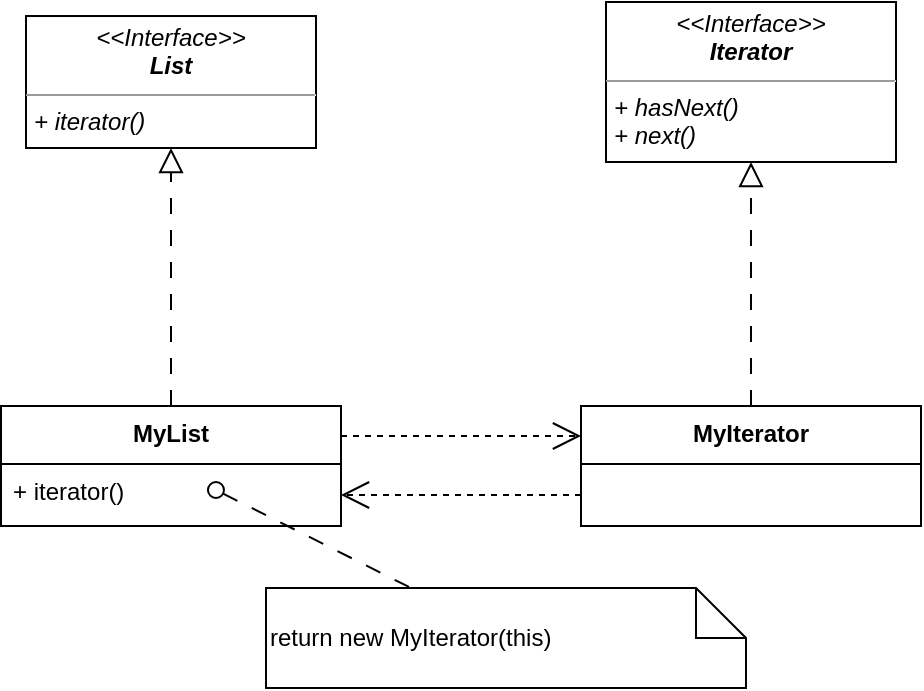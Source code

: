 <mxfile version="21.1.9" type="device">
  <diagram name="第 1 页" id="V1W0sLbI2GgZeyCbVdQ1">
    <mxGraphModel dx="1194" dy="682" grid="1" gridSize="10" guides="1" tooltips="1" connect="1" arrows="1" fold="1" page="1" pageScale="1" pageWidth="827" pageHeight="1169" math="0" shadow="0">
      <root>
        <mxCell id="0" />
        <mxCell id="1" parent="0" />
        <mxCell id="WFYV-QFJoavZbaiG5XtV-6" value="MyList" style="swimlane;fontStyle=1;align=center;verticalAlign=top;childLayout=stackLayout;horizontal=1;startSize=29;horizontalStack=0;resizeParent=1;resizeParentMax=0;resizeLast=0;collapsible=1;marginBottom=0;" parent="1" vertex="1">
          <mxGeometry x="227.5" y="379" width="170" height="60" as="geometry" />
        </mxCell>
        <mxCell id="WFYV-QFJoavZbaiG5XtV-7" value="+ iterator()" style="text;strokeColor=none;fillColor=none;align=left;verticalAlign=top;spacingLeft=4;spacingRight=4;overflow=hidden;rotatable=0;points=[[0,0.5],[1,0.5]];portConstraint=eastwest;fontStyle=0" parent="WFYV-QFJoavZbaiG5XtV-6" vertex="1">
          <mxGeometry y="29" width="170" height="31" as="geometry" />
        </mxCell>
        <mxCell id="WFYV-QFJoavZbaiG5XtV-9" value="MyIterator" style="swimlane;fontStyle=1;align=center;verticalAlign=top;childLayout=stackLayout;horizontal=1;startSize=29;horizontalStack=0;resizeParent=1;resizeParentMax=0;resizeLast=0;collapsible=1;marginBottom=0;" parent="1" vertex="1">
          <mxGeometry x="517.5" y="379" width="170" height="60" as="geometry" />
        </mxCell>
        <mxCell id="WFYV-QFJoavZbaiG5XtV-14" value="" style="endArrow=block;endSize=10;endFill=0;shadow=0;strokeWidth=1;rounded=0;edgeStyle=elbowEdgeStyle;elbow=vertical;dashed=1;dashPattern=8 8;labelBackgroundColor=none;fontColor=default;exitX=0.5;exitY=0;exitDx=0;exitDy=0;entryX=0.5;entryY=1;entryDx=0;entryDy=0;" parent="1" source="WFYV-QFJoavZbaiG5XtV-6" target="WFYV-QFJoavZbaiG5XtV-22" edge="1">
          <mxGeometry width="160" relative="1" as="geometry">
            <mxPoint x="190" y="310" as="sourcePoint" />
            <mxPoint x="322.5" y="244" as="targetPoint" />
          </mxGeometry>
        </mxCell>
        <mxCell id="WFYV-QFJoavZbaiG5XtV-21" value="" style="endArrow=block;endSize=10;endFill=0;shadow=0;strokeWidth=1;rounded=0;edgeStyle=elbowEdgeStyle;elbow=vertical;dashed=1;dashPattern=8 8;labelBackgroundColor=none;fontColor=default;entryX=0.5;entryY=1;entryDx=0;entryDy=0;" parent="1" source="WFYV-QFJoavZbaiG5XtV-9" target="8bpQcrnYZOklx_H4A8Wu-1" edge="1">
          <mxGeometry width="160" relative="1" as="geometry">
            <mxPoint x="167.5" y="330" as="sourcePoint" />
            <mxPoint x="285" y="244" as="targetPoint" />
          </mxGeometry>
        </mxCell>
        <mxCell id="WFYV-QFJoavZbaiG5XtV-22" value="&lt;p style=&quot;margin:0px;margin-top:4px;text-align:center;&quot;&gt;&lt;i&gt;&amp;lt;&amp;lt;Interface&amp;gt;&amp;gt;&lt;br&gt;&lt;b&gt;List&lt;/b&gt;&lt;/i&gt;&lt;/p&gt;&lt;hr size=&quot;1&quot;&gt;&lt;p style=&quot;margin:0px;margin-left:4px;&quot;&gt;&lt;/p&gt;&lt;p style=&quot;margin:0px;margin-left:4px;&quot;&gt;&lt;i&gt;+ iterator()&lt;br&gt;&lt;/i&gt;&lt;/p&gt;" style="verticalAlign=top;align=left;overflow=fill;fontSize=12;fontFamily=Helvetica;html=1;" parent="1" vertex="1">
          <mxGeometry x="240" y="184.01" width="145" height="65.99" as="geometry" />
        </mxCell>
        <mxCell id="8bpQcrnYZOklx_H4A8Wu-1" value="&lt;p style=&quot;margin:0px;margin-top:4px;text-align:center;&quot;&gt;&lt;i&gt;&amp;lt;&amp;lt;Interface&amp;gt;&amp;gt;&lt;br&gt;&lt;b&gt;Iterator&lt;/b&gt;&lt;/i&gt;&lt;/p&gt;&lt;hr size=&quot;1&quot;&gt;&lt;p style=&quot;margin:0px;margin-left:4px;&quot;&gt;&lt;/p&gt;&lt;p style=&quot;margin:0px;margin-left:4px;&quot;&gt;&lt;i&gt;+ hasNext()&lt;br&gt;&lt;/i&gt;&lt;/p&gt;&lt;p style=&quot;margin:0px;margin-left:4px;&quot;&gt;&lt;i&gt;+ next()&lt;/i&gt;&lt;/p&gt;" style="verticalAlign=top;align=left;overflow=fill;fontSize=12;fontFamily=Helvetica;html=1;" vertex="1" parent="1">
          <mxGeometry x="530" y="177" width="145" height="80" as="geometry" />
        </mxCell>
        <mxCell id="8bpQcrnYZOklx_H4A8Wu-2" value="" style="endArrow=open;endSize=12;dashed=1;html=1;rounded=0;exitX=1;exitY=0.25;exitDx=0;exitDy=0;entryX=0;entryY=0.25;entryDx=0;entryDy=0;" edge="1" parent="1" source="WFYV-QFJoavZbaiG5XtV-6" target="WFYV-QFJoavZbaiG5XtV-9">
          <mxGeometry x="0.091" y="36" width="160" relative="1" as="geometry">
            <mxPoint x="330" y="350" as="sourcePoint" />
            <mxPoint x="490" y="350" as="targetPoint" />
            <mxPoint as="offset" />
          </mxGeometry>
        </mxCell>
        <mxCell id="8bpQcrnYZOklx_H4A8Wu-3" value="" style="endArrow=open;endSize=12;dashed=1;html=1;rounded=0;exitX=0;exitY=0.5;exitDx=0;exitDy=0;entryX=1;entryY=0.5;entryDx=0;entryDy=0;" edge="1" parent="1" target="WFYV-QFJoavZbaiG5XtV-7">
          <mxGeometry x="0.091" y="36" width="160" relative="1" as="geometry">
            <mxPoint x="517.5" y="423.5" as="sourcePoint" />
            <mxPoint x="570" y="425" as="targetPoint" />
            <mxPoint as="offset" />
          </mxGeometry>
        </mxCell>
        <mxCell id="8bpQcrnYZOklx_H4A8Wu-4" value="&lt;div&gt;return new MyIterator(this)&lt;/div&gt;" style="shape=note2;boundedLbl=1;whiteSpace=wrap;html=1;size=25;verticalAlign=middle;align=left;labelPosition=center;verticalLabelPosition=middle;" vertex="1" parent="1">
          <mxGeometry x="360" y="470" width="240" height="50" as="geometry" />
        </mxCell>
        <mxCell id="8bpQcrnYZOklx_H4A8Wu-5" value="" style="html=1;verticalAlign=bottom;labelBackgroundColor=none;startArrow=oval;startFill=0;startSize=8;endArrow=none;rounded=0;dashed=1;dashPattern=8 8;entryX=0;entryY=0;entryDx=72.5;entryDy=0;entryPerimeter=0;exitX=0.544;exitY=0.387;exitDx=0;exitDy=0;exitPerimeter=0;" edge="1" parent="1" target="8bpQcrnYZOklx_H4A8Wu-4">
          <mxGeometry x="-0.055" y="19" relative="1" as="geometry">
            <mxPoint x="334.98" y="420.997" as="sourcePoint" />
            <mxPoint x="437.5" y="479" as="targetPoint" />
            <mxPoint x="-1" as="offset" />
          </mxGeometry>
        </mxCell>
      </root>
    </mxGraphModel>
  </diagram>
</mxfile>
